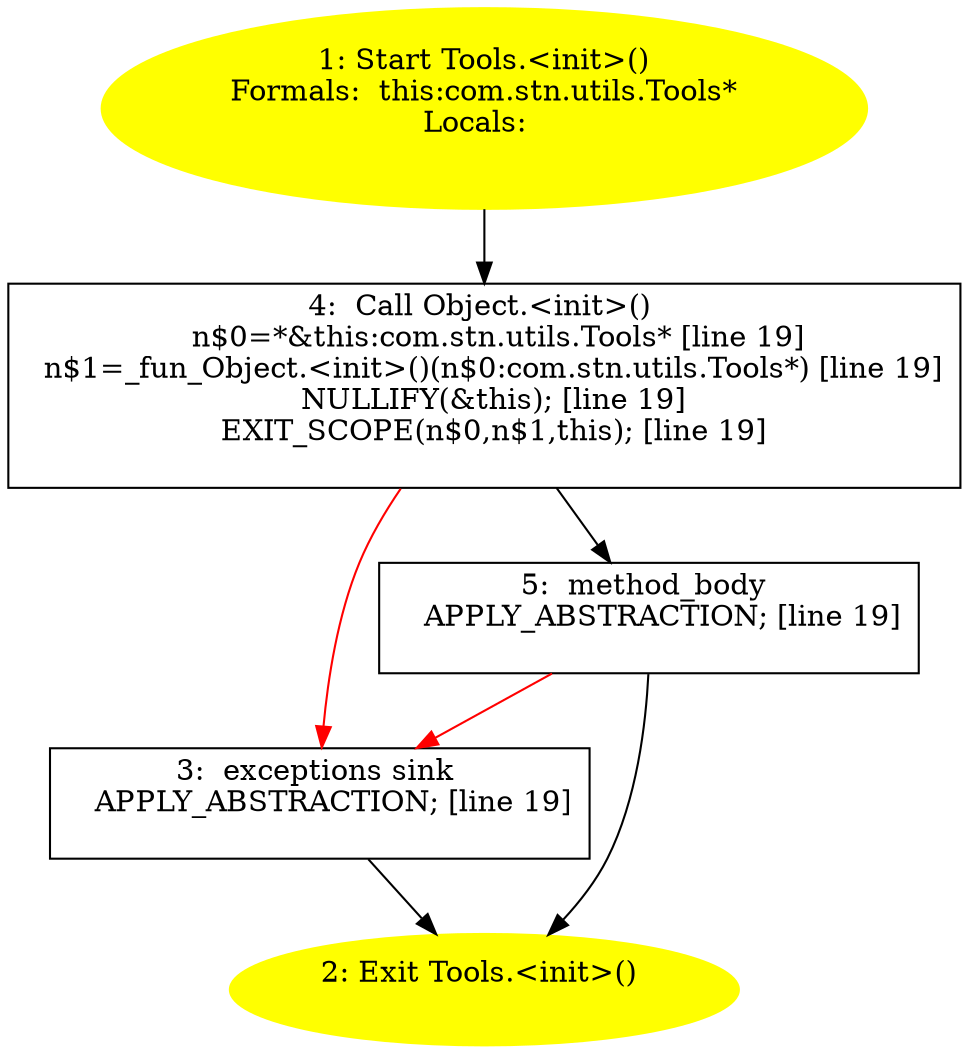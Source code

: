 /* @generated */
digraph cfg {
"com.stn.utils.Tools.<init>().4d4e2806108414d0d981dff14137971a_1" [label="1: Start Tools.<init>()\nFormals:  this:com.stn.utils.Tools*\nLocals:  \n  " color=yellow style=filled]
	

	 "com.stn.utils.Tools.<init>().4d4e2806108414d0d981dff14137971a_1" -> "com.stn.utils.Tools.<init>().4d4e2806108414d0d981dff14137971a_4" ;
"com.stn.utils.Tools.<init>().4d4e2806108414d0d981dff14137971a_2" [label="2: Exit Tools.<init>() \n  " color=yellow style=filled]
	

"com.stn.utils.Tools.<init>().4d4e2806108414d0d981dff14137971a_3" [label="3:  exceptions sink \n   APPLY_ABSTRACTION; [line 19]\n " shape="box"]
	

	 "com.stn.utils.Tools.<init>().4d4e2806108414d0d981dff14137971a_3" -> "com.stn.utils.Tools.<init>().4d4e2806108414d0d981dff14137971a_2" ;
"com.stn.utils.Tools.<init>().4d4e2806108414d0d981dff14137971a_4" [label="4:  Call Object.<init>() \n   n$0=*&this:com.stn.utils.Tools* [line 19]\n  n$1=_fun_Object.<init>()(n$0:com.stn.utils.Tools*) [line 19]\n  NULLIFY(&this); [line 19]\n  EXIT_SCOPE(n$0,n$1,this); [line 19]\n " shape="box"]
	

	 "com.stn.utils.Tools.<init>().4d4e2806108414d0d981dff14137971a_4" -> "com.stn.utils.Tools.<init>().4d4e2806108414d0d981dff14137971a_5" ;
	 "com.stn.utils.Tools.<init>().4d4e2806108414d0d981dff14137971a_4" -> "com.stn.utils.Tools.<init>().4d4e2806108414d0d981dff14137971a_3" [color="red" ];
"com.stn.utils.Tools.<init>().4d4e2806108414d0d981dff14137971a_5" [label="5:  method_body \n   APPLY_ABSTRACTION; [line 19]\n " shape="box"]
	

	 "com.stn.utils.Tools.<init>().4d4e2806108414d0d981dff14137971a_5" -> "com.stn.utils.Tools.<init>().4d4e2806108414d0d981dff14137971a_2" ;
	 "com.stn.utils.Tools.<init>().4d4e2806108414d0d981dff14137971a_5" -> "com.stn.utils.Tools.<init>().4d4e2806108414d0d981dff14137971a_3" [color="red" ];
}
